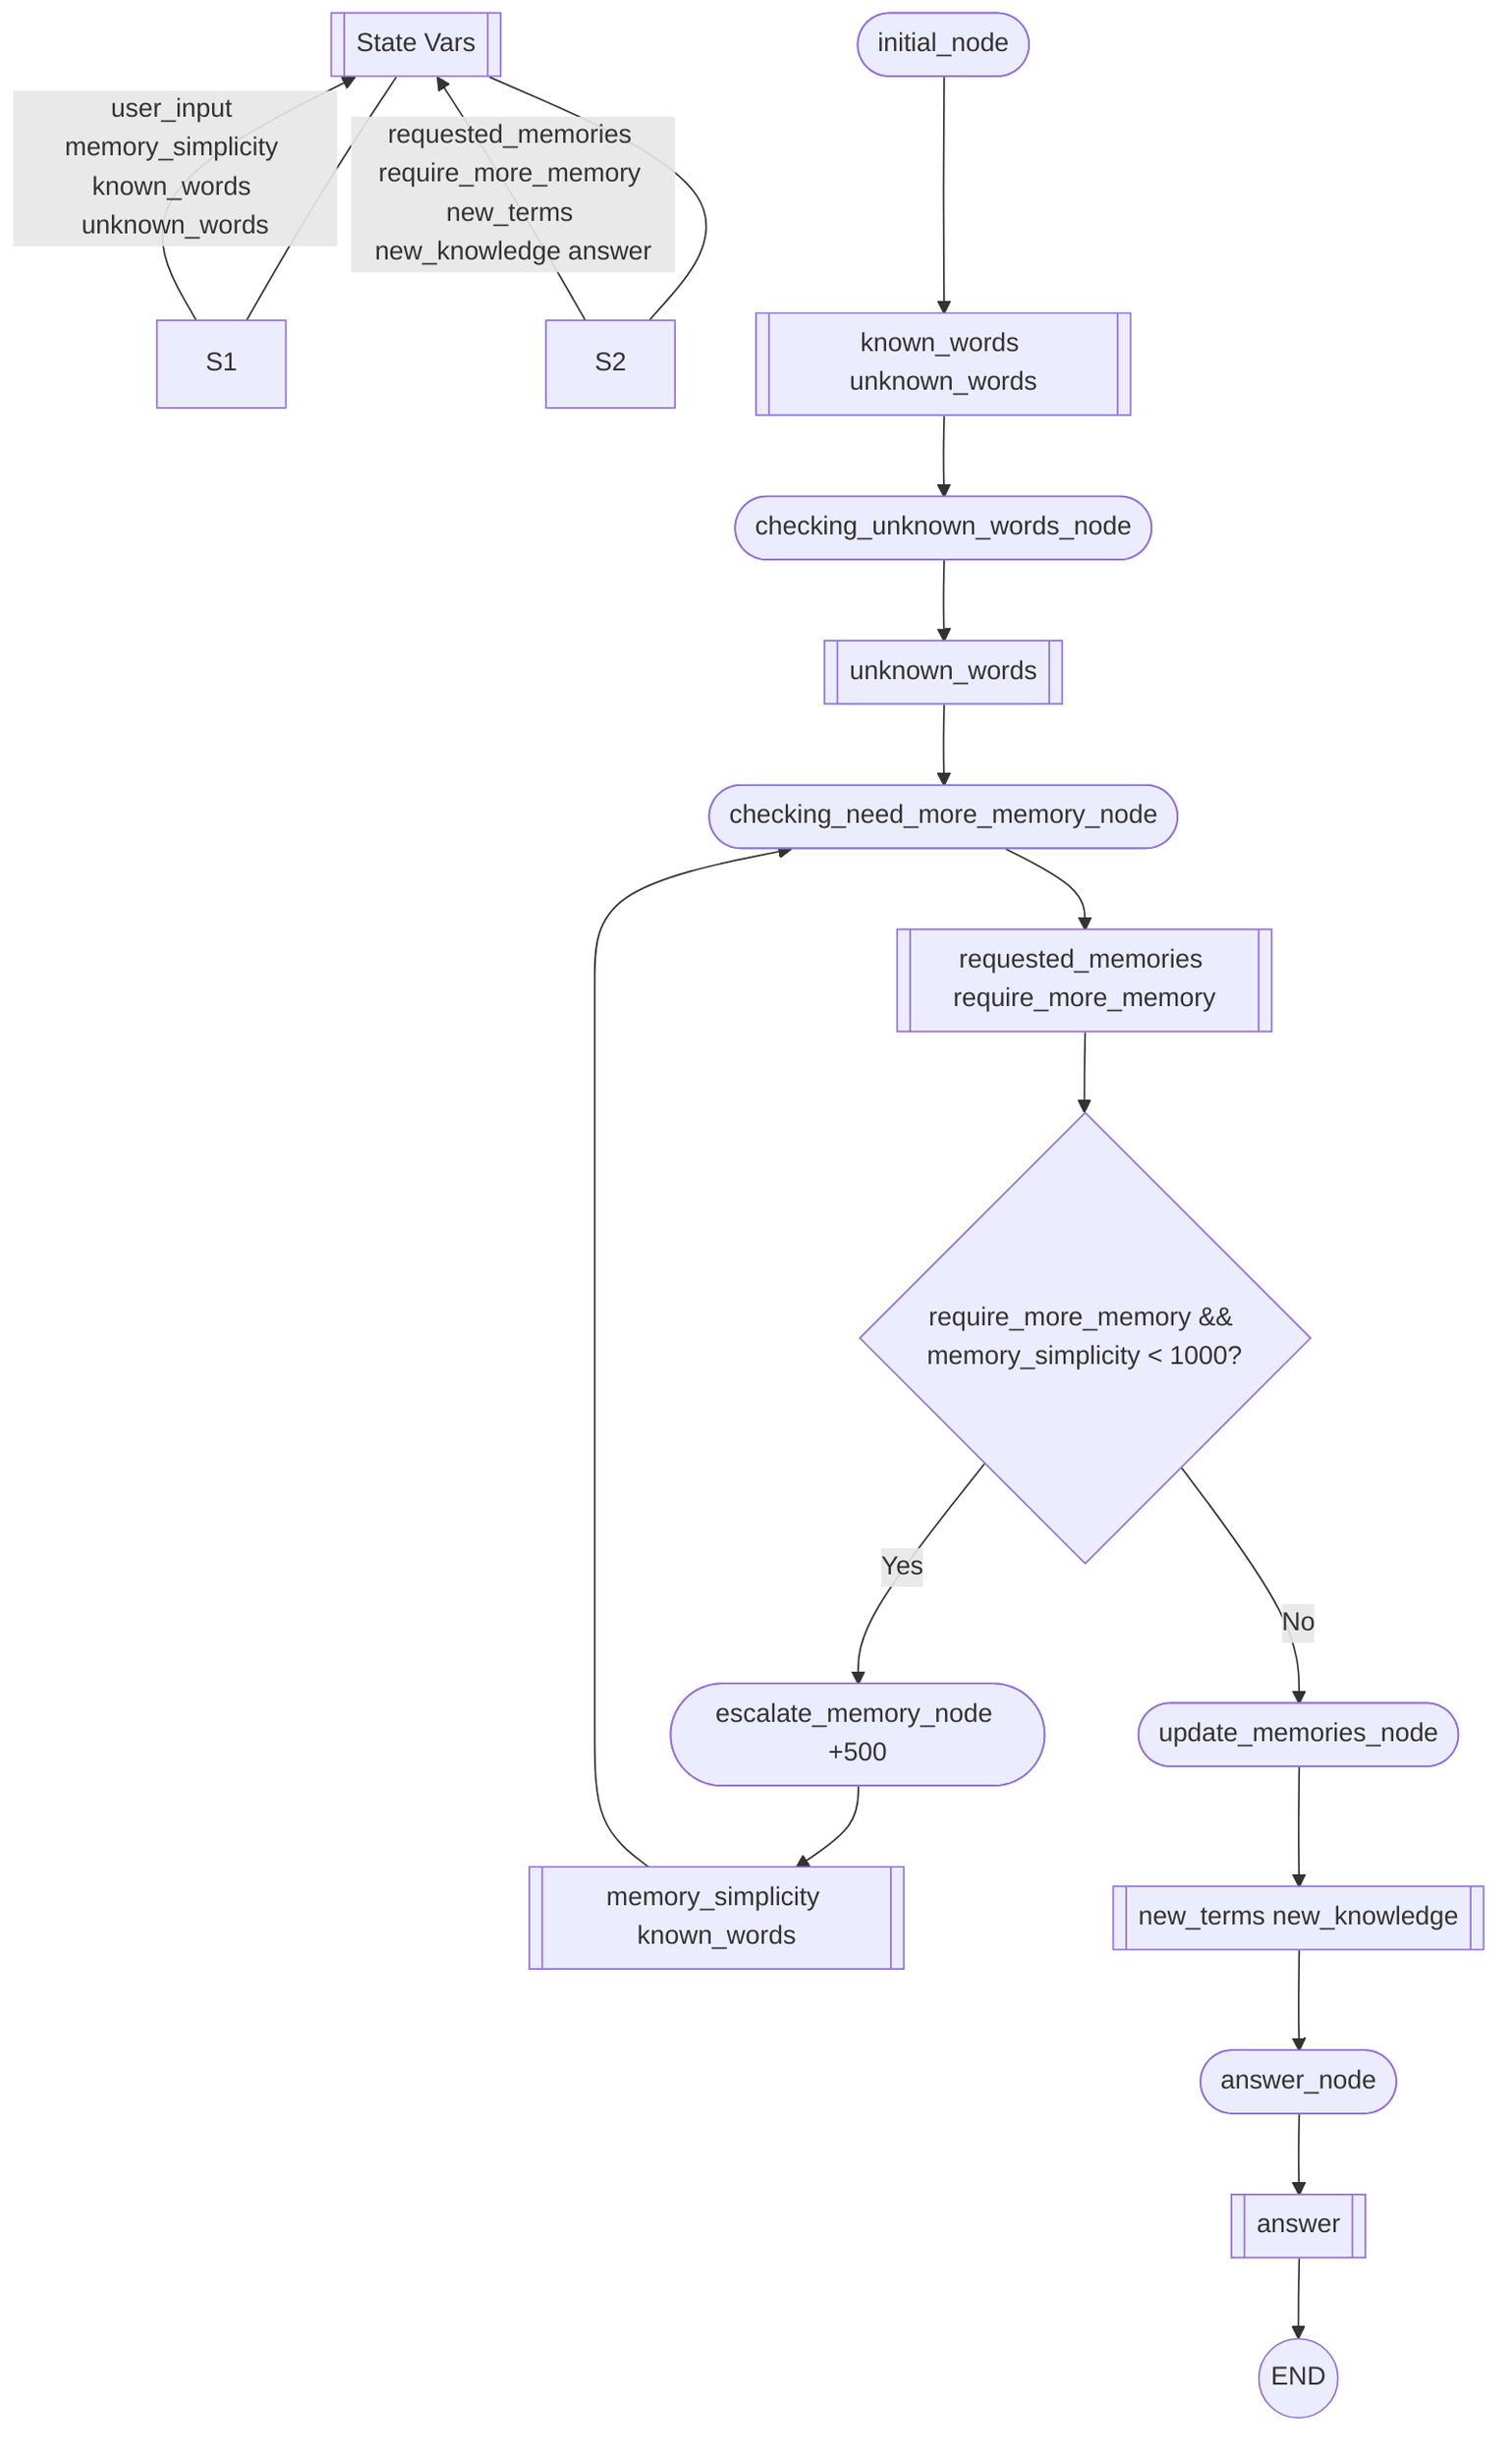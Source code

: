 %% self-maintenance-memories (outputs inserted between processing nodes)

flowchart TD

%% STATE OVERVIEW (logical grouping only)
STATE[[State Vars]]
STATE --- S1
STATE --- S2
S1 -->|"user_input memory_simplicity known_words unknown_words"| STATE
S2 -->|"requested_memories require_more_memory new_terms new_knowledge answer"| STATE

%% PROCESS NODES
INIT([initial_node])
UNK([checking_unknown_words_node])
NEED([checking_need_more_memory_node])
BR{require_more_memory && memory_simplicity < 1000?}
ESC([escalate_memory_node +500])
UPD([update_memories_node])
ANS([answer_node])
END((END))

%% OUTPUT (DATA) NODES BETWEEN STEPS
OUT_INIT[[known_words unknown_words]]
OUT_UNK[[unknown_words]]
OUT_NEED[[requested_memories require_more_memory]]
OUT_ESC[[memory_simplicity known_words]]
OUT_UPD[[new_terms new_knowledge]]
OUT_ANS[[answer]]

%% FLOWS WITH EXPLICIT OUTPUTS
INIT --> OUT_INIT --> UNK
UNK  --> OUT_UNK  --> NEED
NEED --> OUT_NEED --> BR

BR -->|Yes| ESC
ESC --> OUT_ESC --> NEED

%% loop after escalating simplicity (re-check with new level)

BR -->|No| UPD
UPD --> OUT_UPD --> ANS
ANS --> OUT_ANS --> END

%% STYLES
class INIT,UNK,NEED,ESC,UPD,ANS proc
class BR branch
class OUT_INIT,OUT_UNK,OUT_NEED,OUT_ESC,OUT_UPD,OUT_ANS data